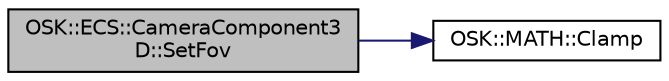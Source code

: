 digraph "OSK::ECS::CameraComponent3D::SetFov"
{
 // LATEX_PDF_SIZE
  edge [fontname="Helvetica",fontsize="10",labelfontname="Helvetica",labelfontsize="10"];
  node [fontname="Helvetica",fontsize="10",shape=record];
  rankdir="LR";
  Node1 [label="OSK::ECS::CameraComponent3\lD::SetFov",height=0.2,width=0.4,color="black", fillcolor="grey75", style="filled", fontcolor="black",tooltip="Establece el FoV de la cámara, si está en los límites de FoV."];
  Node1 -> Node2 [color="midnightblue",fontsize="10",style="solid",fontname="Helvetica"];
  Node2 [label="OSK::MATH::Clamp",height=0.2,width=0.4,color="black", fillcolor="white", style="filled",URL="$namespace_o_s_k_1_1_m_a_t_h.html#aeb9e6dd7675ac3048479b9a7b1525b4c",tooltip="Devuelve el valor, ajustándolo de manera que nunca sea mayor que el máximo ni menor que el mínimo."];
}
